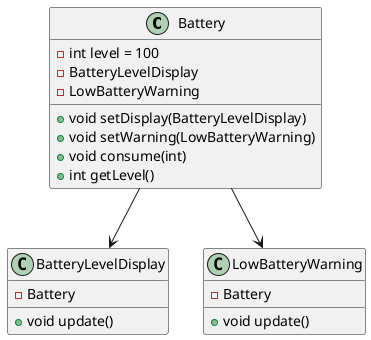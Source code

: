 @startuml

class Battery {
    - int level = 100
    - BatteryLevelDisplay
    - LowBatteryWarning
    + void setDisplay(BatteryLevelDisplay)
    + void setWarning(LowBatteryWarning)
    + void consume(int)
    + int getLevel()
}

class BatteryLevelDisplay {
    - Battery
    + void update()
}
class LowBatteryWarning {
    - Battery
    + void update()
}

Battery --> BatteryLevelDisplay
Battery --> LowBatteryWarning

@enduml